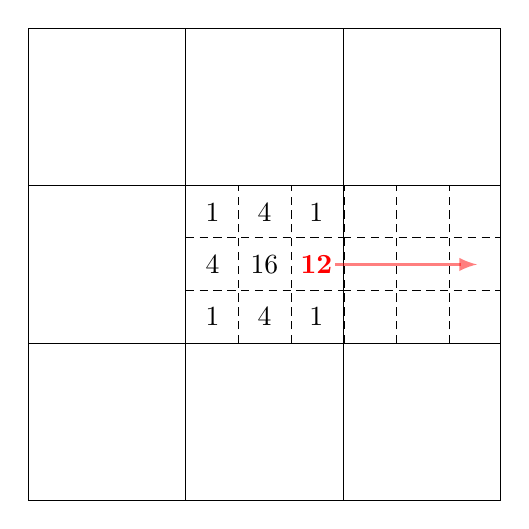 ﻿\begin{tikzpicture}[scale=2]

\draw[densely dashed, step=0.335] (0,0) grid ++(1,1);
\draw[densely dashed, step=0.335] (1,0) grid ++(1,1);
\draw (-1,-1) grid ++(3,3);
%\draw[thick] (-1,-1) rectangle ++(3,3);




\foreach \vx/\vy/\N in {0/0/16, 0/1/4, 1/1/1,        1/-1/1, 0/-1/4, -1/-1/1, -1/0/4, -1/1/1}{
  \node at ($(0.5,0.5) + 0.33*(\vx, \vy)$) {$\N$};
};

\node[red] at ($(0.5,0.5) + 0.33*(1, 0)$) {\bf 12};

 \draw[->,>=latex,red, opacity=0.5, very thick] (0.95,0.5) -- ++(0.9,0);
\end{tikzpicture}
